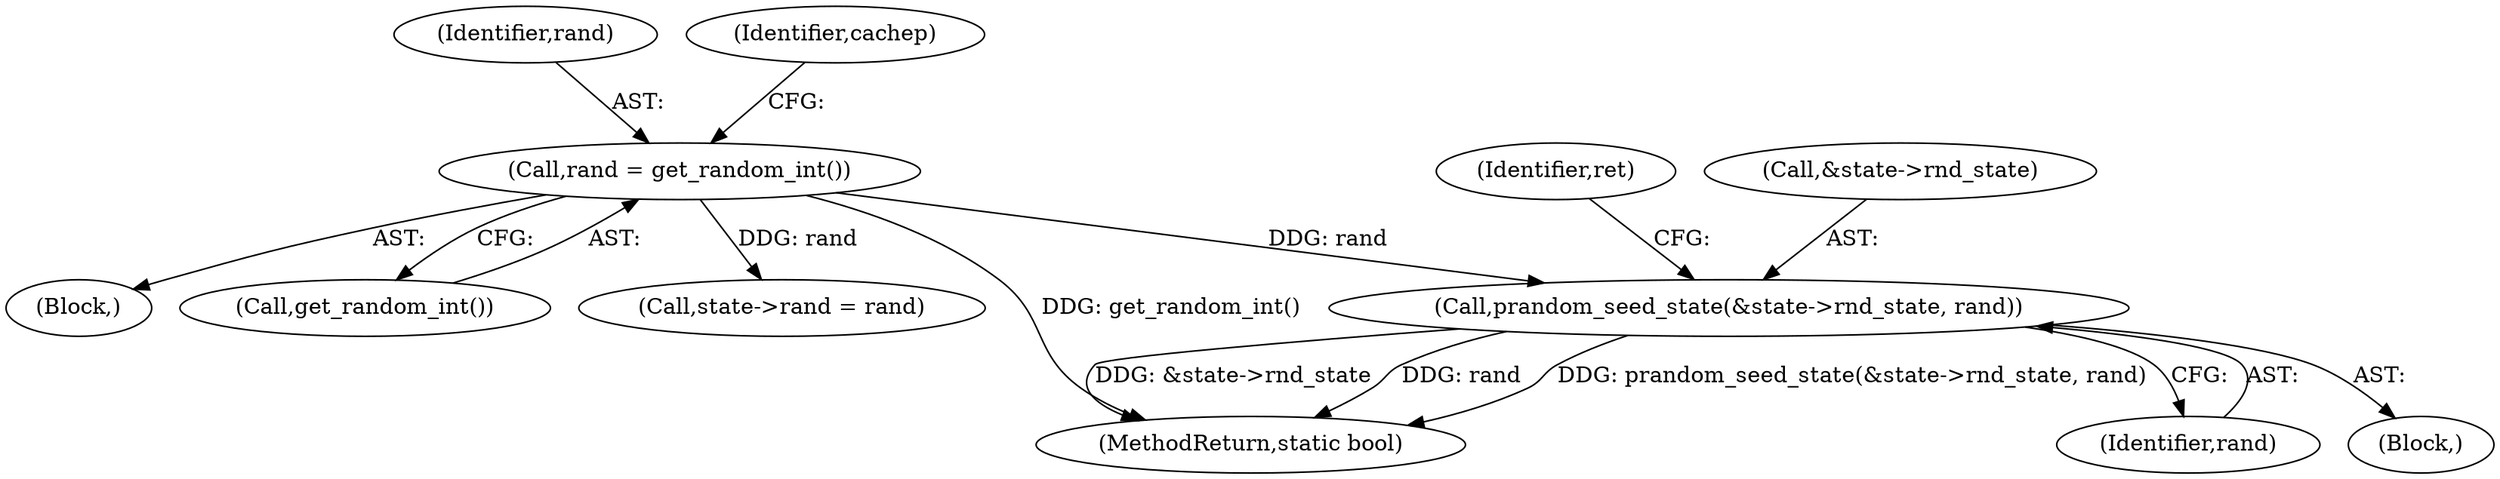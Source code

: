 digraph "0_linux_c4e490cf148e85ead0d1b1c2caaba833f1d5b29f@API" {
"1000118" [label="(Call,prandom_seed_state(&state->rnd_state, rand))"];
"1000109" [label="(Call,rand = get_random_int())"];
"1000156" [label="(MethodReturn,static bool)"];
"1000106" [label="(Block,)"];
"1000111" [label="(Call,get_random_int())"];
"1000125" [label="(Identifier,ret)"];
"1000123" [label="(Identifier,rand)"];
"1000146" [label="(Call,state->rand = rand)"];
"1000110" [label="(Identifier,rand)"];
"1000118" [label="(Call,prandom_seed_state(&state->rnd_state, rand))"];
"1000119" [label="(Call,&state->rnd_state)"];
"1000115" [label="(Identifier,cachep)"];
"1000109" [label="(Call,rand = get_random_int())"];
"1000117" [label="(Block,)"];
"1000118" -> "1000117"  [label="AST: "];
"1000118" -> "1000123"  [label="CFG: "];
"1000119" -> "1000118"  [label="AST: "];
"1000123" -> "1000118"  [label="AST: "];
"1000125" -> "1000118"  [label="CFG: "];
"1000118" -> "1000156"  [label="DDG: prandom_seed_state(&state->rnd_state, rand)"];
"1000118" -> "1000156"  [label="DDG: &state->rnd_state"];
"1000118" -> "1000156"  [label="DDG: rand"];
"1000109" -> "1000118"  [label="DDG: rand"];
"1000109" -> "1000106"  [label="AST: "];
"1000109" -> "1000111"  [label="CFG: "];
"1000110" -> "1000109"  [label="AST: "];
"1000111" -> "1000109"  [label="AST: "];
"1000115" -> "1000109"  [label="CFG: "];
"1000109" -> "1000156"  [label="DDG: get_random_int()"];
"1000109" -> "1000146"  [label="DDG: rand"];
}
